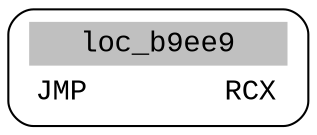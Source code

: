digraph asm_graph {
1941 [
shape="Mrecord" fontname="Courier New"label =<<table border="0" cellborder="0" cellpadding="3"><tr><td align="center" colspan="2" bgcolor="grey">loc_b9ee9</td></tr><tr><td align="left">JMP        RCX</td></tr></table>> ];
}